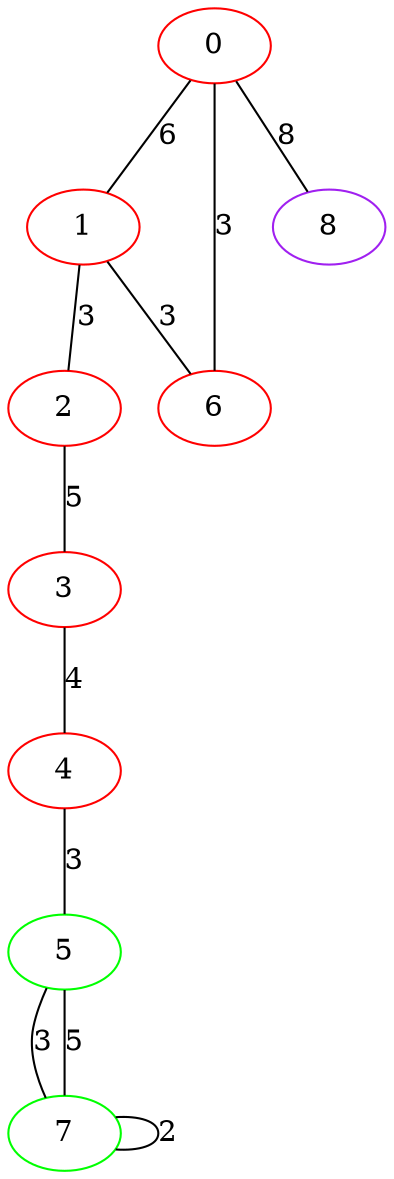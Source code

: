 graph "" {
0 [color=red, weight=1];
1 [color=red, weight=1];
2 [color=red, weight=1];
3 [color=red, weight=1];
4 [color=red, weight=1];
5 [color=green, weight=2];
6 [color=red, weight=1];
7 [color=green, weight=2];
8 [color=purple, weight=4];
0 -- 8  [key=0, label=8];
0 -- 1  [key=0, label=6];
0 -- 6  [key=0, label=3];
1 -- 2  [key=0, label=3];
1 -- 6  [key=0, label=3];
2 -- 3  [key=0, label=5];
3 -- 4  [key=0, label=4];
4 -- 5  [key=0, label=3];
5 -- 7  [key=0, label=3];
5 -- 7  [key=1, label=5];
7 -- 7  [key=0, label=2];
}

